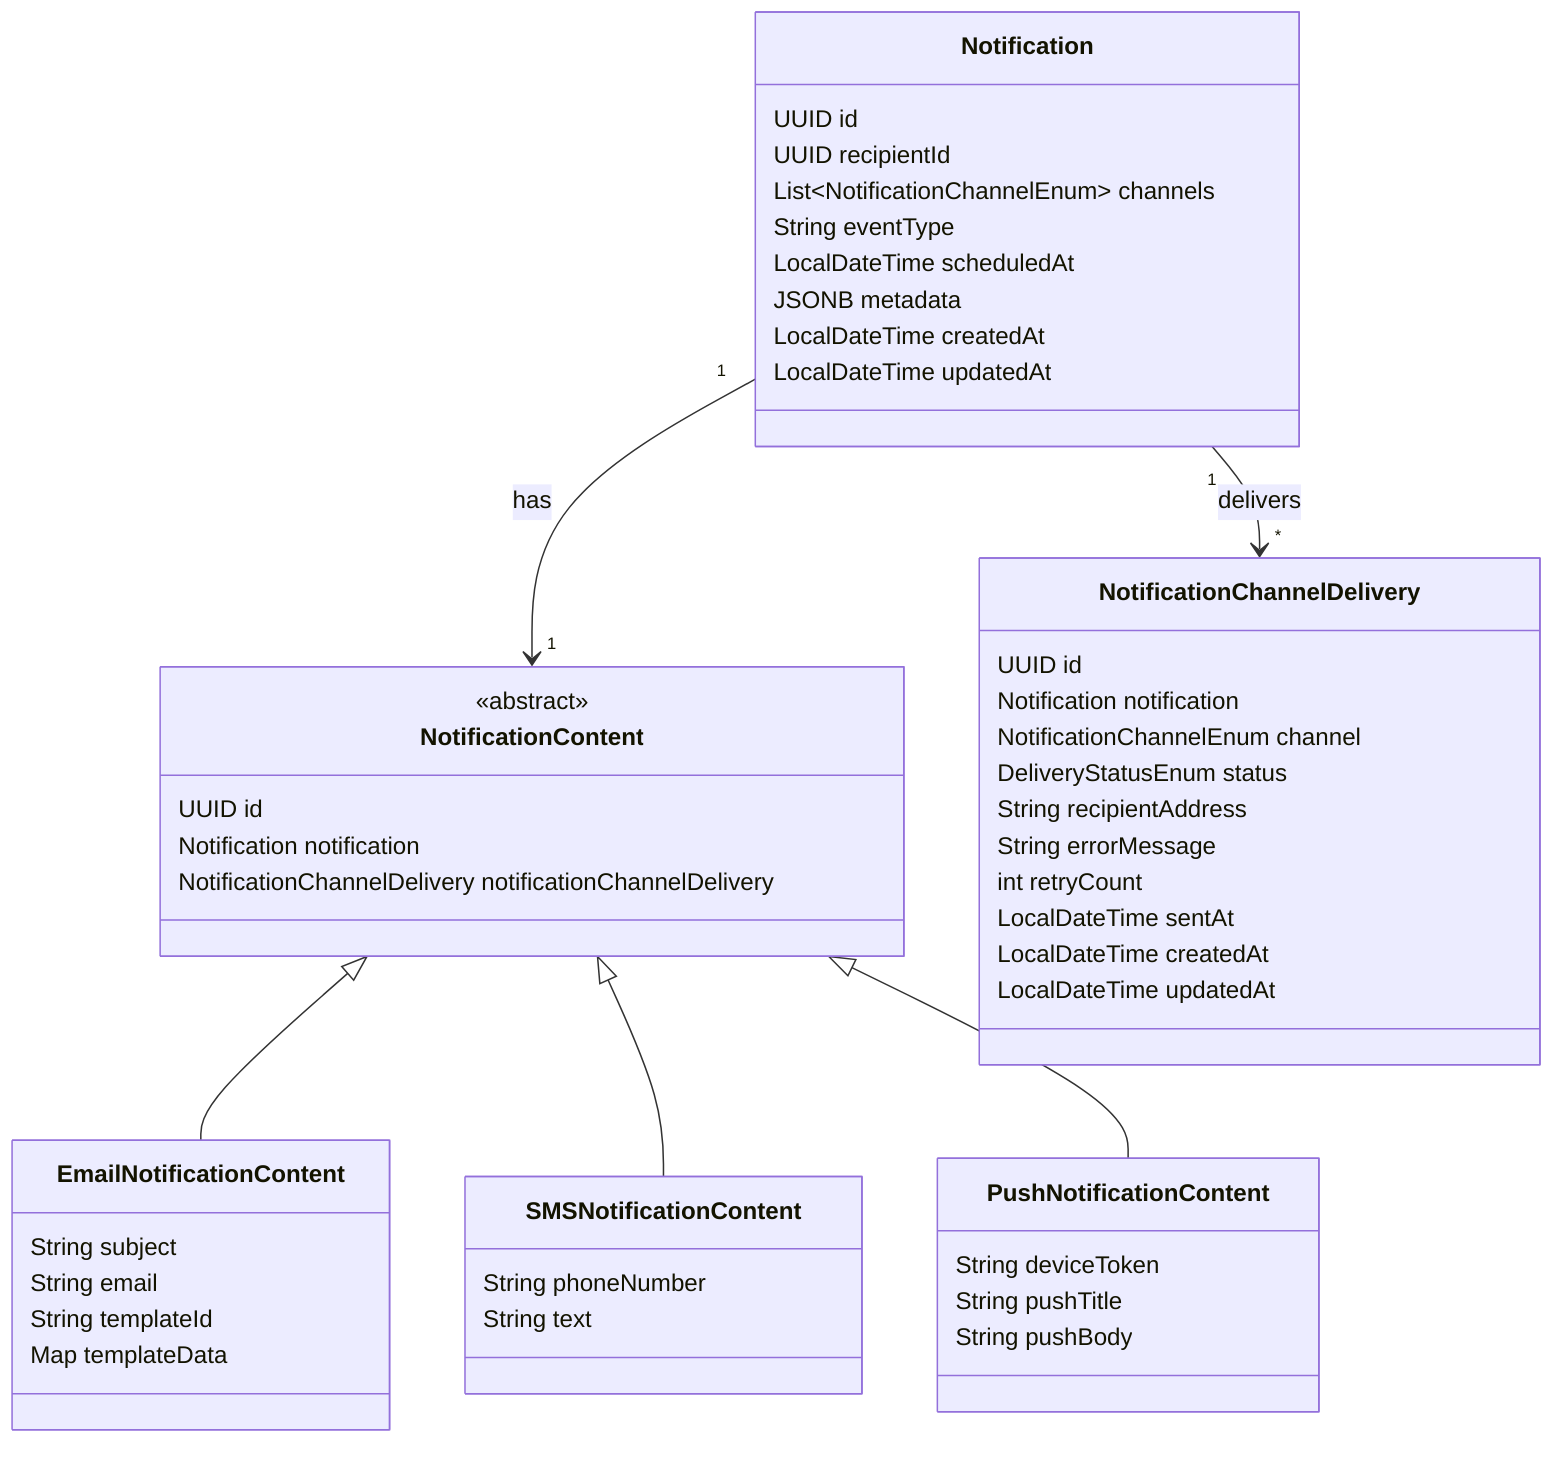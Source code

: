 classDiagram
direction TB
    class Notification {
	    UUID id
	    UUID recipientId
	    List~NotificationChannelEnum~ channels
	    String eventType
	    LocalDateTime scheduledAt
	    JSONB metadata
	    LocalDateTime createdAt
	    LocalDateTime updatedAt
    }

    class NotificationContent {
	    UUID id
	    Notification notification
	    NotificationChannelDelivery notificationChannelDelivery
    }

    class EmailNotificationContent {
	    String subject
	    String email
	    String templateId
	    Map templateData
    }

    class SMSNotificationContent {
	    String phoneNumber
	    String text
    }

    class PushNotificationContent {
	    String deviceToken
	    String pushTitle
	    String pushBody
    }

    class NotificationChannelDelivery {
	    UUID id
	    Notification notification
	    NotificationChannelEnum channel
	    DeliveryStatusEnum status
	    String recipientAddress
	    String errorMessage
	    int retryCount
	    LocalDateTime sentAt
	    LocalDateTime createdAt
	    LocalDateTime updatedAt
    }

	<<abstract>> NotificationContent

    Notification "1" --> "*" NotificationChannelDelivery : delivers
    Notification "1" --> "1" NotificationContent : has
    NotificationContent <|-- EmailNotificationContent
    NotificationContent <|-- SMSNotificationContent
    NotificationContent <|-- PushNotificationContent